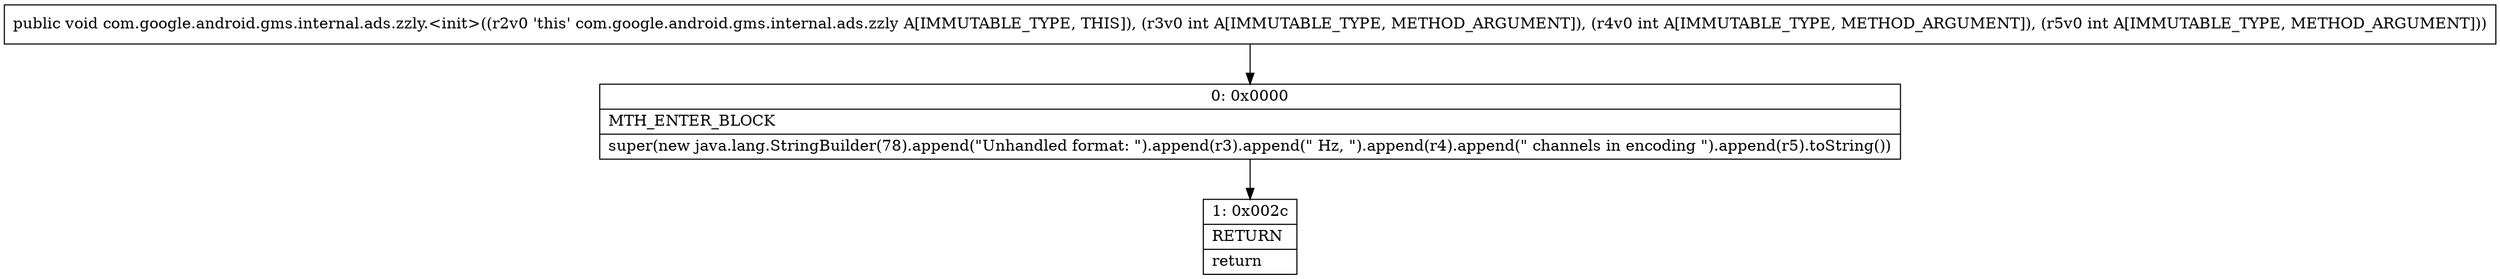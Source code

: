 digraph "CFG forcom.google.android.gms.internal.ads.zzly.\<init\>(III)V" {
Node_0 [shape=record,label="{0\:\ 0x0000|MTH_ENTER_BLOCK\l|super(new java.lang.StringBuilder(78).append(\"Unhandled format: \").append(r3).append(\" Hz, \").append(r4).append(\" channels in encoding \").append(r5).toString())\l}"];
Node_1 [shape=record,label="{1\:\ 0x002c|RETURN\l|return\l}"];
MethodNode[shape=record,label="{public void com.google.android.gms.internal.ads.zzly.\<init\>((r2v0 'this' com.google.android.gms.internal.ads.zzly A[IMMUTABLE_TYPE, THIS]), (r3v0 int A[IMMUTABLE_TYPE, METHOD_ARGUMENT]), (r4v0 int A[IMMUTABLE_TYPE, METHOD_ARGUMENT]), (r5v0 int A[IMMUTABLE_TYPE, METHOD_ARGUMENT])) }"];
MethodNode -> Node_0;
Node_0 -> Node_1;
}


